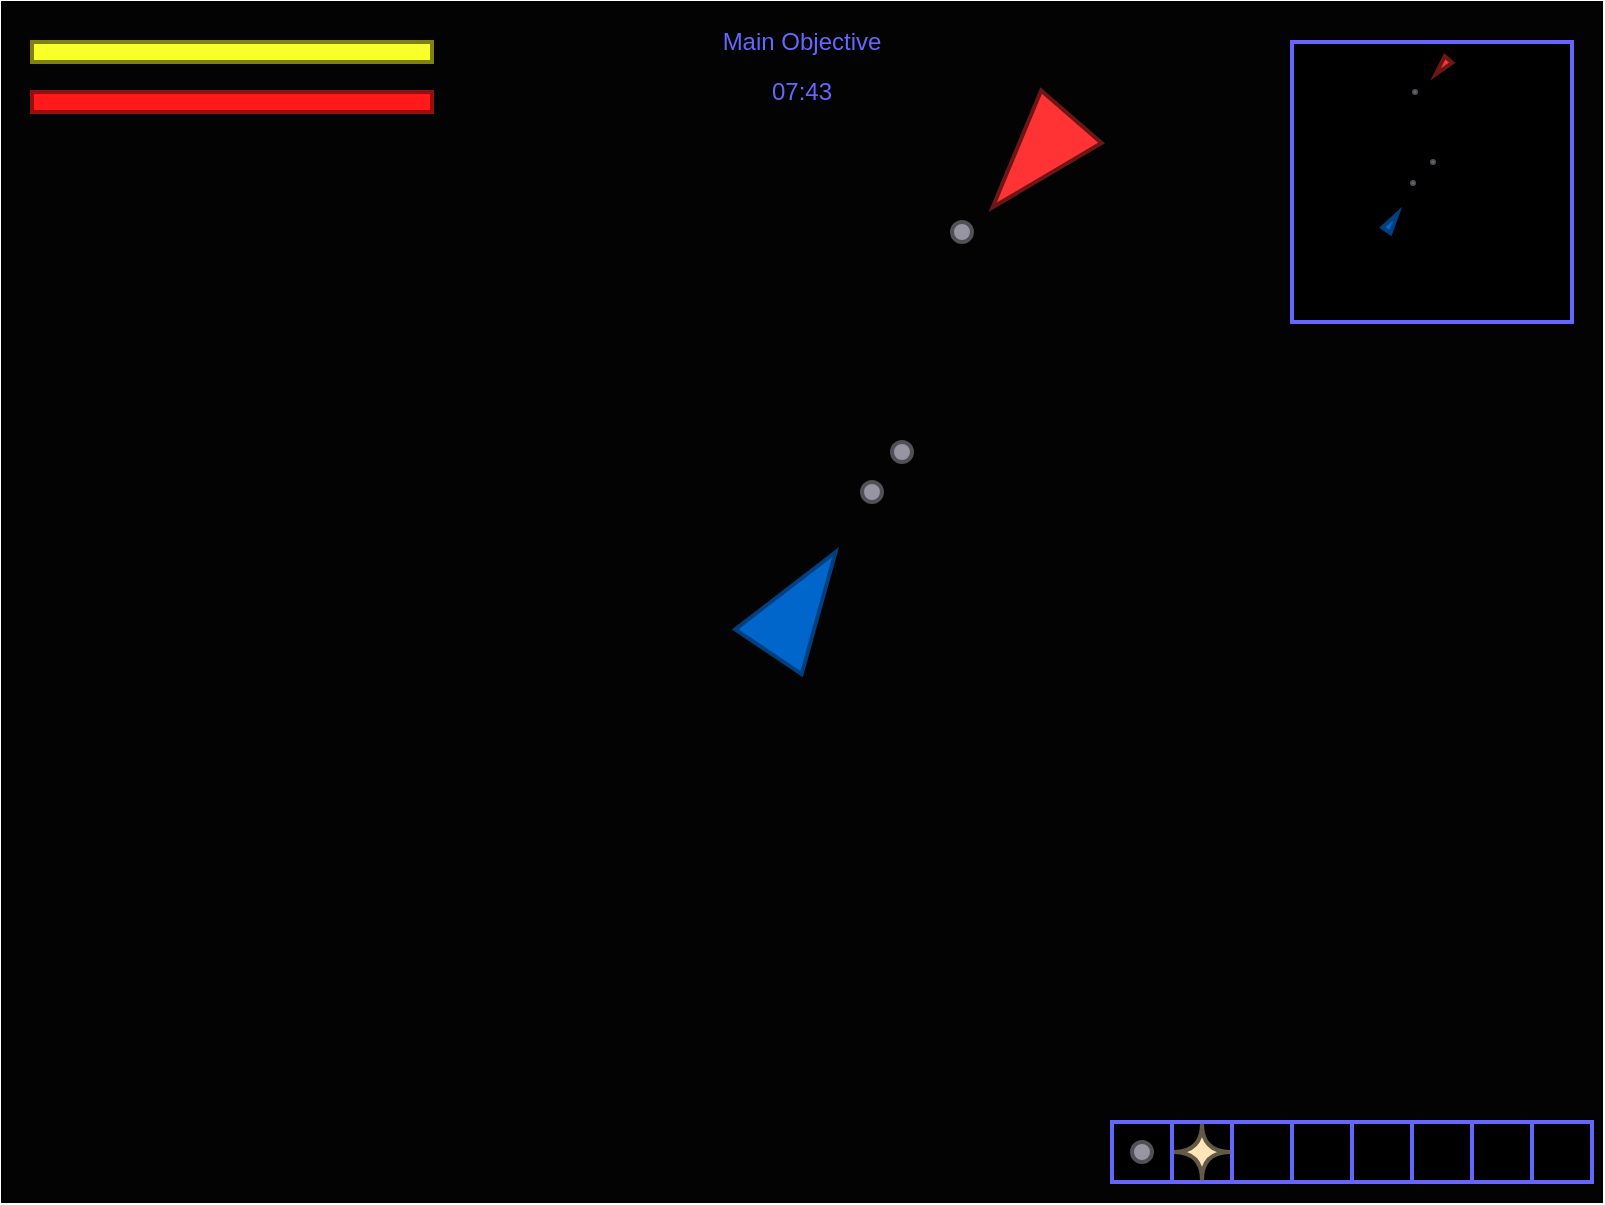 <mxfile version="13.6.1" type="google"><diagram id="iyLA-I0NpFs6NMMCNuBw" name="Page-1"><mxGraphModel dx="1422" dy="713" grid="1" gridSize="10" guides="1" tooltips="1" connect="1" arrows="1" fold="1" page="1" pageScale="1" pageWidth="850" pageHeight="1100" math="0" shadow="0"><root><mxCell id="0"/><mxCell id="1" parent="0"/><mxCell id="7l0SV90AOv8WZGCDvveK-1" value="" style="whiteSpace=wrap;html=1;fillColor=#030303;" parent="1" vertex="1"><mxGeometry x="25" y="50" width="800" height="600" as="geometry"/></mxCell><mxCell id="do5ULGpd2gg6BrggDnhq-1" value="" style="rounded=0;whiteSpace=wrap;html=1;strokeWidth=2;fillColor=#F8FF29;strokeColor=#7E8215;" vertex="1" parent="1"><mxGeometry x="40" y="70" width="200" height="10" as="geometry"/></mxCell><mxCell id="do5ULGpd2gg6BrggDnhq-2" value="" style="rounded=0;whiteSpace=wrap;html=1;strokeWidth=2;fillColor=#FF1919;strokeColor=#940F0F;" vertex="1" parent="1"><mxGeometry x="40" y="95" width="200" height="10" as="geometry"/></mxCell><mxCell id="do5ULGpd2gg6BrggDnhq-3" value="&lt;font color=&quot;#6666ff&quot;&gt;Main Objective&lt;/font&gt;" style="text;html=1;strokeColor=none;fillColor=none;align=center;verticalAlign=middle;whiteSpace=wrap;rounded=0;" vertex="1" parent="1"><mxGeometry x="325" y="60" width="200" height="20" as="geometry"/></mxCell><mxCell id="do5ULGpd2gg6BrggDnhq-4" value="&lt;font color=&quot;#6666ff&quot;&gt;07:43&lt;/font&gt;" style="text;html=1;strokeColor=none;fillColor=none;align=center;verticalAlign=middle;whiteSpace=wrap;rounded=0;" vertex="1" parent="1"><mxGeometry x="325" y="85" width="200" height="20" as="geometry"/></mxCell><mxCell id="do5ULGpd2gg6BrggDnhq-5" value="" style="triangle;whiteSpace=wrap;html=1;strokeWidth=2;fillColor=#0066CC;strokeColor=#004080;direction=east;rotation=304;" vertex="1" parent="1"><mxGeometry x="395" y="330" width="60" height="40" as="geometry"/></mxCell><mxCell id="do5ULGpd2gg6BrggDnhq-6" value="" style="ellipse;whiteSpace=wrap;html=1;aspect=fixed;strokeWidth=2;fillColor=#9695A1;strokeColor=#515057;" vertex="1" parent="1"><mxGeometry x="455" y="290" width="10" height="10" as="geometry"/></mxCell><mxCell id="do5ULGpd2gg6BrggDnhq-7" value="" style="ellipse;whiteSpace=wrap;html=1;aspect=fixed;strokeWidth=2;fillColor=#9695A1;strokeColor=#515057;" vertex="1" parent="1"><mxGeometry x="470" y="270" width="10" height="10" as="geometry"/></mxCell><mxCell id="do5ULGpd2gg6BrggDnhq-8" value="" style="ellipse;whiteSpace=wrap;html=1;aspect=fixed;strokeWidth=2;fillColor=#9695A1;strokeColor=#515057;" vertex="1" parent="1"><mxGeometry x="500" y="160" width="10" height="10" as="geometry"/></mxCell><mxCell id="do5ULGpd2gg6BrggDnhq-9" value="" style="triangle;whiteSpace=wrap;html=1;strokeWidth=2;fillColor=#FF3333;strokeColor=#6E1616;rotation=131;" vertex="1" parent="1"><mxGeometry x="510" y="110" width="60" height="40" as="geometry"/></mxCell><mxCell id="do5ULGpd2gg6BrggDnhq-12" value="" style="whiteSpace=wrap;html=1;aspect=fixed;strokeWidth=2;fillColor=#000000;strokeColor=#6666FF;" vertex="1" parent="1"><mxGeometry x="670" y="70" width="140" height="140" as="geometry"/></mxCell><mxCell id="do5ULGpd2gg6BrggDnhq-13" value="" style="triangle;whiteSpace=wrap;html=1;strokeWidth=2;fillColor=#0066CC;strokeColor=#004080;direction=east;rotation=304;" vertex="1" parent="1"><mxGeometry x="715" y="157.5" width="10" height="5" as="geometry"/></mxCell><mxCell id="do5ULGpd2gg6BrggDnhq-14" value="" style="triangle;whiteSpace=wrap;html=1;strokeWidth=2;fillColor=#FF3333;strokeColor=#6E1616;rotation=131;" vertex="1" parent="1"><mxGeometry x="740" y="80" width="10" height="5" as="geometry"/></mxCell><mxCell id="do5ULGpd2gg6BrggDnhq-15" value="" style="ellipse;whiteSpace=wrap;html=1;aspect=fixed;strokeWidth=2;fillColor=#9695A1;strokeColor=#515057;" vertex="1" parent="1"><mxGeometry x="730" y="140" width="1" height="1" as="geometry"/></mxCell><mxCell id="do5ULGpd2gg6BrggDnhq-16" value="" style="ellipse;whiteSpace=wrap;html=1;aspect=fixed;strokeWidth=2;fillColor=#9695A1;strokeColor=#515057;" vertex="1" parent="1"><mxGeometry x="740" y="129.5" width="1" height="1" as="geometry"/></mxCell><mxCell id="do5ULGpd2gg6BrggDnhq-17" value="" style="ellipse;whiteSpace=wrap;html=1;aspect=fixed;strokeWidth=2;fillColor=#9695A1;strokeColor=#515057;" vertex="1" parent="1"><mxGeometry x="731" y="94.5" width="1" height="1" as="geometry"/></mxCell><mxCell id="do5ULGpd2gg6BrggDnhq-26" value="" style="group" vertex="1" connectable="0" parent="1"><mxGeometry x="580" y="610" width="240" height="30" as="geometry"/></mxCell><mxCell id="do5ULGpd2gg6BrggDnhq-18" value="" style="whiteSpace=wrap;html=1;aspect=fixed;strokeColor=#6666FF;strokeWidth=2;fillColor=#000000;" vertex="1" parent="do5ULGpd2gg6BrggDnhq-26"><mxGeometry x="210" width="30" height="30" as="geometry"/></mxCell><mxCell id="do5ULGpd2gg6BrggDnhq-19" value="" style="whiteSpace=wrap;html=1;aspect=fixed;strokeColor=#6666FF;strokeWidth=2;fillColor=#000000;" vertex="1" parent="do5ULGpd2gg6BrggDnhq-26"><mxGeometry x="180" width="30" height="30" as="geometry"/></mxCell><mxCell id="do5ULGpd2gg6BrggDnhq-20" value="" style="whiteSpace=wrap;html=1;aspect=fixed;strokeColor=#6666FF;strokeWidth=2;fillColor=#000000;" vertex="1" parent="do5ULGpd2gg6BrggDnhq-26"><mxGeometry x="150" width="30" height="30" as="geometry"/></mxCell><mxCell id="do5ULGpd2gg6BrggDnhq-21" value="" style="whiteSpace=wrap;html=1;aspect=fixed;strokeColor=#6666FF;strokeWidth=2;fillColor=#000000;" vertex="1" parent="do5ULGpd2gg6BrggDnhq-26"><mxGeometry x="90" width="30" height="30" as="geometry"/></mxCell><mxCell id="do5ULGpd2gg6BrggDnhq-22" value="" style="whiteSpace=wrap;html=1;aspect=fixed;strokeColor=#6666FF;strokeWidth=2;fillColor=#000000;" vertex="1" parent="do5ULGpd2gg6BrggDnhq-26"><mxGeometry x="120" width="30" height="30" as="geometry"/></mxCell><mxCell id="do5ULGpd2gg6BrggDnhq-23" value="" style="whiteSpace=wrap;html=1;aspect=fixed;strokeColor=#6666FF;strokeWidth=2;fillColor=#000000;" vertex="1" parent="do5ULGpd2gg6BrggDnhq-26"><mxGeometry x="60" width="30" height="30" as="geometry"/></mxCell><mxCell id="do5ULGpd2gg6BrggDnhq-24" value="" style="whiteSpace=wrap;html=1;aspect=fixed;strokeColor=#6666FF;strokeWidth=2;fillColor=#000000;" vertex="1" parent="do5ULGpd2gg6BrggDnhq-26"><mxGeometry x="30" width="30" height="30" as="geometry"/></mxCell><mxCell id="do5ULGpd2gg6BrggDnhq-25" value="" style="whiteSpace=wrap;html=1;aspect=fixed;strokeColor=#6666FF;strokeWidth=2;fillColor=#000000;" vertex="1" parent="do5ULGpd2gg6BrggDnhq-26"><mxGeometry width="30" height="30" as="geometry"/></mxCell><mxCell id="do5ULGpd2gg6BrggDnhq-27" value="" style="ellipse;whiteSpace=wrap;html=1;aspect=fixed;strokeWidth=2;fillColor=#9695A1;strokeColor=#515057;" vertex="1" parent="do5ULGpd2gg6BrggDnhq-26"><mxGeometry x="10" y="10" width="10" height="10" as="geometry"/></mxCell><mxCell id="do5ULGpd2gg6BrggDnhq-28" value="" style="shape=switch;whiteSpace=wrap;html=1;strokeWidth=2;fillColor=#FFE5B8;strokeColor=#635948;rotation=45;direction=south;" vertex="1" parent="do5ULGpd2gg6BrggDnhq-26"><mxGeometry x="35" y="5" width="20" height="20" as="geometry"/></mxCell></root></mxGraphModel></diagram></mxfile>